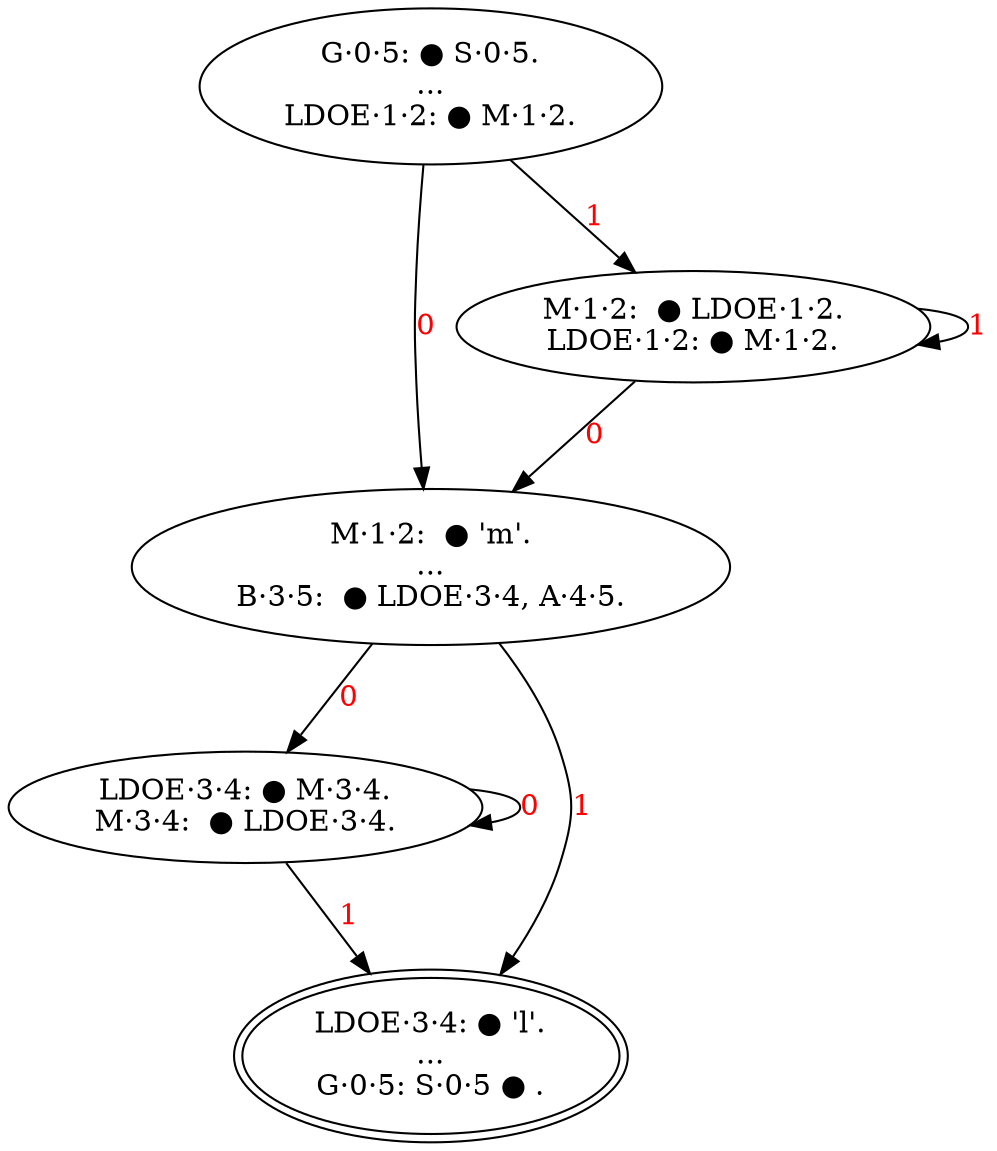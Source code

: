 digraph ldoe_lr0 {
// LR0 automaton for LDOE grammar and sentence 'amalx'.

rankdir="TB";

   G05_q0   [label="G·0·5: ● S·0·5.\n...\nLDOE·1·2: ● M·1·2."];
   
   M12_q00  [label="M·1·2:  ● 'm'.\n...\nB·3·5:  ● LDOE·3·4, A·4·5."];
   M12_q01  [label="M·1·2:  ● LDOE·1·2.\nLDOE·1·2: ● M·1·2."];
   // M12_litm [label=""];

   // A25_lita [label=""];

   LDOE34_q00 [label="LDOE·3·4: ● M·3·4.\nM·3·4:  ● LDOE·3·4."];
   LDOE34_q01 [label="LDOE·3·4: ● 'l'.\n...\nG·0·5: S·0·5 ● ." peripheries=2];
   // LDOE34_litl [label=""];

   // A45_litx [label=""];
   

   
   // G05_q0 -> A05_lita [label="a"];
   G05_q0 -> M12_q00 [label="0" fontcolor="red"];
   G05_q0 -> M12_q01 [label="1" fontcolor="red"];
   M12_q01  -> M12_q00 [label="0" fontcolor="red"];
   M12_q01  -> M12_q01 [label="1" fontcolor="red"];
   // M12_q00 -> M12_litm [label="m"];
   // M12_q00 -> A25_lita [label="a"];

   M12_q00 -> LDOE34_q00 [label="0" fontcolor="red"];
   M12_q00 -> LDOE34_q01 [label="1" fontcolor="red"];
   LDOE34_q00 -> LDOE34_q00 [label="0" fontcolor="red"];
   LDOE34_q00 -> LDOE34_q01 [label="1" fontcolor="red"];
   // LDOE34_q01 -> LDOE34_litl [label="l"];
   // LDOE34_litl -> A45_litx [label="x"];
   
}